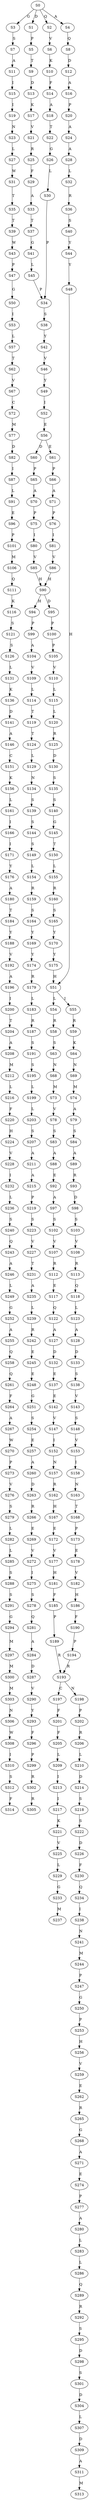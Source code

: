 strict digraph  {
	S0 -> S1 [ label = D ];
	S0 -> S2 [ label = Q ];
	S0 -> S3 [ label = G ];
	S0 -> S4 [ label = A ];
	S1 -> S5 [ label = P ];
	S2 -> S6 [ label = V ];
	S3 -> S7 [ label = S ];
	S4 -> S8 [ label = Q ];
	S5 -> S9 [ label = T ];
	S6 -> S10 [ label = K ];
	S7 -> S11 [ label = A ];
	S8 -> S12 [ label = D ];
	S9 -> S13 [ label = D ];
	S10 -> S14 [ label = F ];
	S11 -> S15 [ label = I ];
	S12 -> S16 [ label = A ];
	S13 -> S17 [ label = K ];
	S14 -> S18 [ label = A ];
	S15 -> S19 [ label = I ];
	S16 -> S20 [ label = P ];
	S17 -> S21 [ label = V ];
	S18 -> S22 [ label = T ];
	S19 -> S23 [ label = N ];
	S20 -> S24 [ label = A ];
	S21 -> S25 [ label = R ];
	S22 -> S26 [ label = G ];
	S23 -> S27 [ label = L ];
	S24 -> S28 [ label = A ];
	S25 -> S29 [ label = F ];
	S26 -> S30 [ label = L ];
	S27 -> S31 [ label = W ];
	S28 -> S32 [ label = L ];
	S29 -> S33 [ label = A ];
	S30 -> S34 [ label = P ];
	S31 -> S35 [ label = T ];
	S32 -> S36 [ label = R ];
	S33 -> S37 [ label = T ];
	S34 -> S38 [ label = S ];
	S35 -> S39 [ label = T ];
	S36 -> S40 [ label = S ];
	S37 -> S41 [ label = G ];
	S38 -> S42 [ label = Y ];
	S39 -> S43 [ label = W ];
	S40 -> S44 [ label = Y ];
	S41 -> S45 [ label = L ];
	S42 -> S46 [ label = V ];
	S43 -> S47 [ label = P ];
	S44 -> S48 [ label = Y ];
	S45 -> S34 [ label = P ];
	S46 -> S49 [ label = Y ];
	S47 -> S50 [ label = G ];
	S48 -> S51 [ label = H ];
	S49 -> S52 [ label = I ];
	S50 -> S53 [ label = I ];
	S51 -> S54 [ label = L ];
	S51 -> S55 [ label = I ];
	S52 -> S56 [ label = E ];
	S53 -> S57 [ label = L ];
	S54 -> S58 [ label = R ];
	S55 -> S59 [ label = R ];
	S56 -> S60 [ label = D ];
	S56 -> S61 [ label = E ];
	S57 -> S62 [ label = T ];
	S58 -> S63 [ label = S ];
	S59 -> S64 [ label = K ];
	S60 -> S65 [ label = P ];
	S61 -> S66 [ label = P ];
	S62 -> S67 [ label = V ];
	S63 -> S68 [ label = N ];
	S64 -> S69 [ label = N ];
	S65 -> S70 [ label = A ];
	S66 -> S71 [ label = A ];
	S67 -> S72 [ label = C ];
	S68 -> S73 [ label = M ];
	S69 -> S74 [ label = M ];
	S70 -> S75 [ label = P ];
	S71 -> S76 [ label = P ];
	S72 -> S77 [ label = M ];
	S73 -> S78 [ label = V ];
	S74 -> S79 [ label = A ];
	S75 -> S80 [ label = I ];
	S76 -> S81 [ label = I ];
	S77 -> S82 [ label = D ];
	S78 -> S83 [ label = S ];
	S79 -> S84 [ label = S ];
	S80 -> S85 [ label = V ];
	S81 -> S86 [ label = V ];
	S82 -> S87 [ label = I ];
	S83 -> S88 [ label = A ];
	S84 -> S89 [ label = A ];
	S85 -> S90 [ label = H ];
	S86 -> S90 [ label = H ];
	S87 -> S91 [ label = L ];
	S88 -> S92 [ label = E ];
	S89 -> S93 [ label = R ];
	S90 -> S94 [ label = H ];
	S90 -> S95 [ label = D ];
	S91 -> S96 [ label = E ];
	S92 -> S97 [ label = A ];
	S93 -> S98 [ label = D ];
	S94 -> S99 [ label = P ];
	S95 -> S100 [ label = P ];
	S96 -> S101 [ label = P ];
	S97 -> S102 [ label = S ];
	S98 -> S103 [ label = S ];
	S99 -> S104 [ label = A ];
	S100 -> S105 [ label = P ];
	S101 -> S106 [ label = M ];
	S102 -> S107 [ label = V ];
	S103 -> S108 [ label = V ];
	S104 -> S109 [ label = V ];
	S105 -> S110 [ label = V ];
	S106 -> S111 [ label = Q ];
	S107 -> S112 [ label = R ];
	S108 -> S113 [ label = R ];
	S109 -> S114 [ label = L ];
	S110 -> S115 [ label = L ];
	S111 -> S116 [ label = K ];
	S112 -> S117 [ label = E ];
	S113 -> S118 [ label = Q ];
	S114 -> S119 [ label = T ];
	S115 -> S120 [ label = L ];
	S116 -> S121 [ label = S ];
	S117 -> S122 [ label = Q ];
	S118 -> S123 [ label = L ];
	S119 -> S124 [ label = T ];
	S120 -> S125 [ label = R ];
	S121 -> S126 [ label = S ];
	S122 -> S127 [ label = A ];
	S123 -> S128 [ label = A ];
	S124 -> S129 [ label = L ];
	S125 -> S130 [ label = D ];
	S126 -> S131 [ label = L ];
	S127 -> S132 [ label = D ];
	S128 -> S133 [ label = D ];
	S129 -> S134 [ label = N ];
	S130 -> S135 [ label = S ];
	S131 -> S136 [ label = K ];
	S132 -> S137 [ label = E ];
	S133 -> S138 [ label = S ];
	S134 -> S139 [ label = S ];
	S135 -> S140 [ label = S ];
	S136 -> S141 [ label = D ];
	S137 -> S142 [ label = E ];
	S138 -> S143 [ label = V ];
	S139 -> S144 [ label = S ];
	S140 -> S145 [ label = G ];
	S141 -> S146 [ label = A ];
	S142 -> S147 [ label = V ];
	S143 -> S148 [ label = S ];
	S144 -> S149 [ label = S ];
	S145 -> S150 [ label = T ];
	S146 -> S151 [ label = C ];
	S147 -> S152 [ label = I ];
	S148 -> S153 [ label = V ];
	S149 -> S154 [ label = L ];
	S150 -> S155 [ label = L ];
	S151 -> S156 [ label = K ];
	S152 -> S157 [ label = N ];
	S153 -> S158 [ label = I ];
	S154 -> S159 [ label = R ];
	S155 -> S160 [ label = R ];
	S156 -> S161 [ label = L ];
	S157 -> S162 [ label = R ];
	S158 -> S163 [ label = N ];
	S159 -> S164 [ label = S ];
	S160 -> S165 [ label = S ];
	S161 -> S166 [ label = I ];
	S162 -> S167 [ label = H ];
	S163 -> S168 [ label = T ];
	S164 -> S169 [ label = Y ];
	S165 -> S170 [ label = Y ];
	S166 -> S171 [ label = I ];
	S167 -> S172 [ label = E ];
	S168 -> S173 [ label = P ];
	S169 -> S174 [ label = Y ];
	S170 -> S175 [ label = Y ];
	S171 -> S176 [ label = Y ];
	S172 -> S177 [ label = V ];
	S173 -> S178 [ label = E ];
	S174 -> S179 [ label = R ];
	S175 -> S51 [ label = H ];
	S176 -> S180 [ label = A ];
	S177 -> S181 [ label = H ];
	S178 -> S182 [ label = V ];
	S179 -> S183 [ label = L ];
	S180 -> S184 [ label = T ];
	S181 -> S185 [ label = F ];
	S182 -> S186 [ label = H ];
	S183 -> S187 [ label = R ];
	S184 -> S188 [ label = Y ];
	S185 -> S189 [ label = P ];
	S186 -> S190 [ label = F ];
	S187 -> S191 [ label = S ];
	S188 -> S192 [ label = V ];
	S189 -> S193 [ label = R ];
	S190 -> S194 [ label = P ];
	S191 -> S195 [ label = S ];
	S192 -> S196 [ label = A ];
	S193 -> S197 [ label = C ];
	S193 -> S198 [ label = N ];
	S194 -> S193 [ label = R ];
	S195 -> S199 [ label = L ];
	S196 -> S200 [ label = I ];
	S197 -> S201 [ label = F ];
	S198 -> S202 [ label = P ];
	S199 -> S203 [ label = L ];
	S200 -> S204 [ label = T ];
	S201 -> S205 [ label = F ];
	S202 -> S206 [ label = R ];
	S203 -> S207 [ label = S ];
	S204 -> S208 [ label = A ];
	S205 -> S209 [ label = L ];
	S206 -> S210 [ label = L ];
	S207 -> S211 [ label = A ];
	S208 -> S212 [ label = M ];
	S209 -> S213 [ label = I ];
	S210 -> S214 [ label = D ];
	S211 -> S215 [ label = A ];
	S212 -> S216 [ label = L ];
	S213 -> S217 [ label = I ];
	S214 -> S218 [ label = S ];
	S215 -> S219 [ label = P ];
	S216 -> S220 [ label = F ];
	S217 -> S221 [ label = K ];
	S218 -> S222 [ label = S ];
	S219 -> S223 [ label = S ];
	S220 -> S224 [ label = H ];
	S221 -> S225 [ label = V ];
	S222 -> S226 [ label = D ];
	S223 -> S227 [ label = V ];
	S224 -> S228 [ label = V ];
	S225 -> S229 [ label = L ];
	S226 -> S230 [ label = F ];
	S227 -> S231 [ label = T ];
	S228 -> S232 [ label = I ];
	S229 -> S233 [ label = G ];
	S230 -> S234 [ label = Q ];
	S231 -> S235 [ label = A ];
	S232 -> S236 [ label = L ];
	S233 -> S237 [ label = M ];
	S234 -> S238 [ label = I ];
	S235 -> S239 [ label = L ];
	S236 -> S240 [ label = S ];
	S238 -> S241 [ label = N ];
	S239 -> S242 [ label = R ];
	S240 -> S243 [ label = Q ];
	S241 -> S244 [ label = M ];
	S242 -> S245 [ label = E ];
	S243 -> S246 [ label = A ];
	S244 -> S247 [ label = P ];
	S245 -> S248 [ label = E ];
	S246 -> S249 [ label = L ];
	S247 -> S250 [ label = G ];
	S248 -> S251 [ label = G ];
	S249 -> S252 [ label = G ];
	S250 -> S253 [ label = P ];
	S251 -> S254 [ label = S ];
	S252 -> S255 [ label = A ];
	S253 -> S256 [ label = H ];
	S254 -> S257 [ label = E ];
	S255 -> S258 [ label = Q ];
	S256 -> S259 [ label = V ];
	S257 -> S260 [ label = A ];
	S258 -> S261 [ label = Q ];
	S259 -> S262 [ label = E ];
	S260 -> S263 [ label = D ];
	S261 -> S264 [ label = F ];
	S262 -> S265 [ label = R ];
	S263 -> S266 [ label = R ];
	S264 -> S267 [ label = A ];
	S265 -> S268 [ label = G ];
	S266 -> S269 [ label = E ];
	S267 -> S270 [ label = W ];
	S268 -> S271 [ label = A ];
	S269 -> S272 [ label = V ];
	S270 -> S273 [ label = P ];
	S271 -> S274 [ label = E ];
	S272 -> S275 [ label = I ];
	S273 -> S276 [ label = V ];
	S274 -> S277 [ label = P ];
	S275 -> S278 [ label = S ];
	S276 -> S279 [ label = S ];
	S277 -> S280 [ label = A ];
	S278 -> S281 [ label = Q ];
	S279 -> S282 [ label = L ];
	S280 -> S283 [ label = L ];
	S281 -> S284 [ label = A ];
	S282 -> S285 [ label = L ];
	S283 -> S286 [ label = L ];
	S284 -> S287 [ label = D ];
	S285 -> S288 [ label = S ];
	S286 -> S289 [ label = Q ];
	S287 -> S290 [ label = V ];
	S288 -> S291 [ label = S ];
	S289 -> S292 [ label = R ];
	S290 -> S293 [ label = Y ];
	S291 -> S294 [ label = G ];
	S292 -> S295 [ label = S ];
	S293 -> S296 [ label = F ];
	S294 -> S297 [ label = M ];
	S295 -> S298 [ label = D ];
	S296 -> S299 [ label = P ];
	S297 -> S300 [ label = M ];
	S298 -> S301 [ label = S ];
	S299 -> S302 [ label = R ];
	S300 -> S303 [ label = M ];
	S301 -> S304 [ label = D ];
	S302 -> S305 [ label = R ];
	S303 -> S306 [ label = N ];
	S304 -> S307 [ label = L ];
	S306 -> S308 [ label = W ];
	S307 -> S309 [ label = D ];
	S308 -> S310 [ label = I ];
	S309 -> S311 [ label = A ];
	S310 -> S312 [ label = S ];
	S311 -> S313 [ label = M ];
	S312 -> S314 [ label = F ];
}
